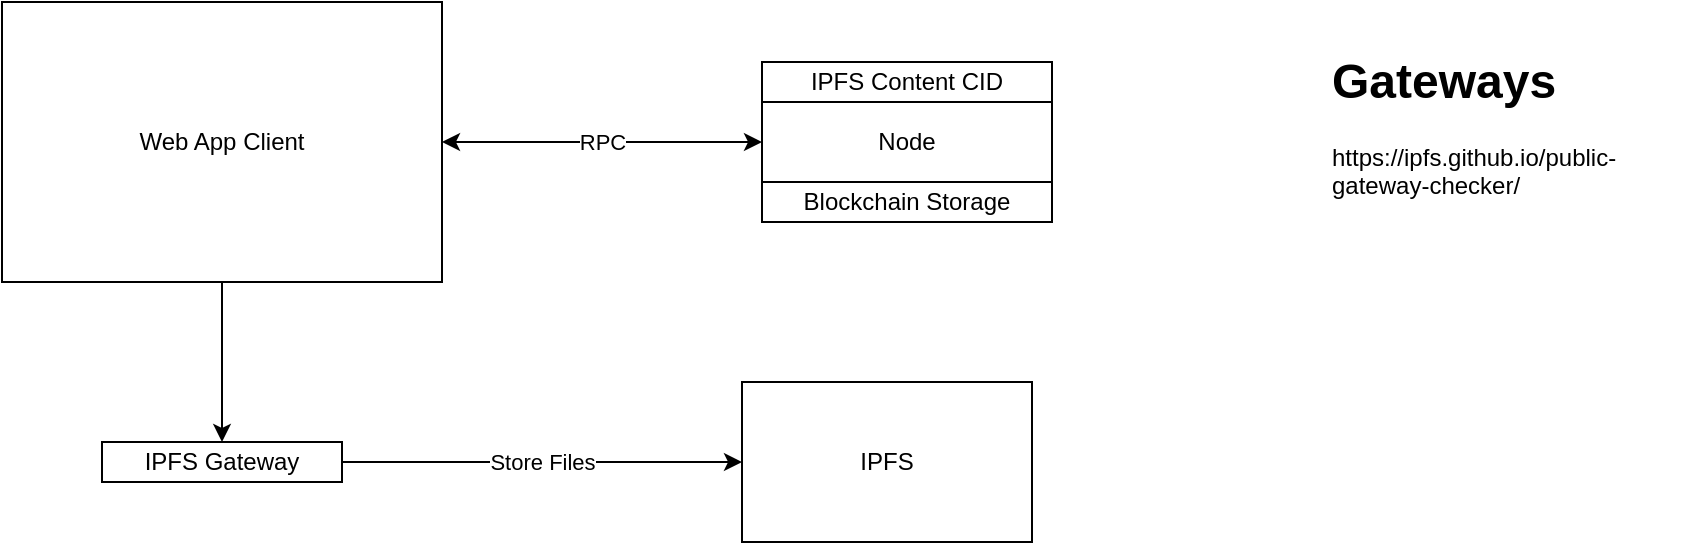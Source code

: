 <mxfile version="17.5.0" type="github">
  <diagram id="PWz0Cm15_6Ju_F6uPyTq" name="Page-1">
    <mxGraphModel dx="1426" dy="684" grid="1" gridSize="10" guides="1" tooltips="1" connect="1" arrows="1" fold="1" page="1" pageScale="1" pageWidth="850" pageHeight="1100" math="0" shadow="0">
      <root>
        <mxCell id="0" />
        <mxCell id="1" parent="0" />
        <mxCell id="GisYpRV7avzfYeUy0QzY-2" value="RPC" style="edgeStyle=orthogonalEdgeStyle;rounded=0;orthogonalLoop=1;jettySize=auto;html=1;entryX=0;entryY=0.5;entryDx=0;entryDy=0;startArrow=classic;startFill=1;" edge="1" parent="1" source="jVakzNksEXZiFuCBjzgW-1" target="GisYpRV7avzfYeUy0QzY-1">
          <mxGeometry relative="1" as="geometry" />
        </mxCell>
        <mxCell id="GisYpRV7avzfYeUy0QzY-4" style="edgeStyle=orthogonalEdgeStyle;rounded=0;orthogonalLoop=1;jettySize=auto;html=1;entryX=0.5;entryY=0;entryDx=0;entryDy=0;" edge="1" parent="1" source="jVakzNksEXZiFuCBjzgW-1" target="jVakzNksEXZiFuCBjzgW-5">
          <mxGeometry relative="1" as="geometry" />
        </mxCell>
        <mxCell id="jVakzNksEXZiFuCBjzgW-1" value="Web App Client" style="rounded=0;whiteSpace=wrap;html=1;" parent="1" vertex="1">
          <mxGeometry x="130" y="60" width="220" height="140" as="geometry" />
        </mxCell>
        <mxCell id="GisYpRV7avzfYeUy0QzY-5" value="Store Files" style="edgeStyle=orthogonalEdgeStyle;rounded=0;orthogonalLoop=1;jettySize=auto;html=1;entryX=0;entryY=0.5;entryDx=0;entryDy=0;" edge="1" parent="1" source="jVakzNksEXZiFuCBjzgW-5" target="GisYpRV7avzfYeUy0QzY-6">
          <mxGeometry relative="1" as="geometry">
            <mxPoint x="514.94" y="291.06" as="targetPoint" />
          </mxGeometry>
        </mxCell>
        <mxCell id="jVakzNksEXZiFuCBjzgW-5" value="IPFS Gateway" style="rounded=0;whiteSpace=wrap;html=1;" parent="1" vertex="1">
          <mxGeometry x="180" y="280" width="120" height="20" as="geometry" />
        </mxCell>
        <mxCell id="GisYpRV7avzfYeUy0QzY-1" value="Node" style="rounded=0;whiteSpace=wrap;html=1;" vertex="1" parent="1">
          <mxGeometry x="510" y="90" width="145" height="80" as="geometry" />
        </mxCell>
        <mxCell id="GisYpRV7avzfYeUy0QzY-3" value="Blockchain Storage" style="rounded=0;whiteSpace=wrap;html=1;" vertex="1" parent="1">
          <mxGeometry x="510" y="150" width="145" height="20" as="geometry" />
        </mxCell>
        <mxCell id="GisYpRV7avzfYeUy0QzY-6" value="IPFS" style="rounded=0;whiteSpace=wrap;html=1;" vertex="1" parent="1">
          <mxGeometry x="500" y="250" width="145" height="80" as="geometry" />
        </mxCell>
        <mxCell id="GisYpRV7avzfYeUy0QzY-7" value="&lt;h1&gt;Gateways&lt;/h1&gt;&lt;p&gt;https://ipfs.github.io/public-gateway-checker/&lt;/p&gt;" style="text;html=1;strokeColor=none;fillColor=none;spacing=5;spacingTop=-20;whiteSpace=wrap;overflow=hidden;rounded=0;" vertex="1" parent="1">
          <mxGeometry x="790" y="80" width="190" height="120" as="geometry" />
        </mxCell>
        <mxCell id="GisYpRV7avzfYeUy0QzY-8" value="IPFS Content CID" style="rounded=0;whiteSpace=wrap;html=1;" vertex="1" parent="1">
          <mxGeometry x="510" y="90" width="145" height="20" as="geometry" />
        </mxCell>
      </root>
    </mxGraphModel>
  </diagram>
</mxfile>

